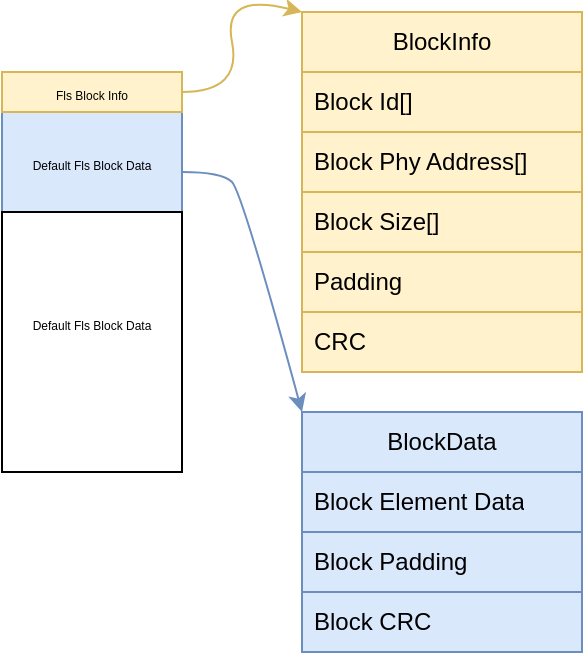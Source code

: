 <mxfile version="22.1.3" type="github">
  <diagram name="第 1 页" id="8-_o1X4CW5Anvpkq5qV0">
    <mxGraphModel dx="469" dy="299" grid="1" gridSize="10" guides="1" tooltips="1" connect="1" arrows="1" fold="1" page="1" pageScale="1" pageWidth="850" pageHeight="1100" math="0" shadow="0">
      <root>
        <mxCell id="0" />
        <mxCell id="1" parent="0" />
        <mxCell id="KvajiqOSdeMXq4DKSErc-1" value="" style="rounded=0;whiteSpace=wrap;html=1;fillColor=#dae8fc;strokeColor=#6c8ebf;" vertex="1" parent="1">
          <mxGeometry x="160" y="60" width="90" height="50" as="geometry" />
        </mxCell>
        <mxCell id="KvajiqOSdeMXq4DKSErc-2" value="" style="rounded=0;whiteSpace=wrap;html=1;" vertex="1" parent="1">
          <mxGeometry x="160" y="110" width="90" height="130" as="geometry" />
        </mxCell>
        <mxCell id="KvajiqOSdeMXq4DKSErc-4" value="" style="rounded=0;whiteSpace=wrap;html=1;fillColor=#fff2cc;strokeColor=#d6b656;" vertex="1" parent="1">
          <mxGeometry x="160" y="40" width="90" height="20" as="geometry" />
        </mxCell>
        <mxCell id="KvajiqOSdeMXq4DKSErc-6" value="&lt;font style=&quot;font-size: 6px;&quot;&gt;Fls Block Info&lt;/font&gt;" style="text;html=1;strokeColor=none;fillColor=none;align=center;verticalAlign=middle;whiteSpace=wrap;rounded=0;labelBackgroundColor=none;fontColor=default;" vertex="1" parent="1">
          <mxGeometry x="185" y="45" width="40" height="10" as="geometry" />
        </mxCell>
        <mxCell id="KvajiqOSdeMXq4DKSErc-7" value="&lt;font style=&quot;font-size: 6px;&quot;&gt;Default Fls Block Data&lt;/font&gt;" style="text;html=1;strokeColor=none;fillColor=none;align=center;verticalAlign=middle;whiteSpace=wrap;rounded=0;labelBackgroundColor=none;" vertex="1" parent="1">
          <mxGeometry x="160" y="80" width="90" height="10" as="geometry" />
        </mxCell>
        <mxCell id="KvajiqOSdeMXq4DKSErc-9" value="&lt;font style=&quot;font-size: 6px;&quot;&gt;Default Fls Block Data&lt;/font&gt;" style="text;html=1;strokeColor=none;fillColor=none;align=center;verticalAlign=middle;whiteSpace=wrap;rounded=0;labelBackgroundColor=none;" vertex="1" parent="1">
          <mxGeometry x="160" y="160" width="90" height="10" as="geometry" />
        </mxCell>
        <mxCell id="KvajiqOSdeMXq4DKSErc-11" value="BlockInfo" style="swimlane;fontStyle=0;childLayout=stackLayout;horizontal=1;startSize=30;horizontalStack=0;resizeParent=1;resizeParentMax=0;resizeLast=0;collapsible=1;marginBottom=0;whiteSpace=wrap;html=1;fillColor=#fff2cc;strokeColor=#d6b656;" vertex="1" parent="1">
          <mxGeometry x="310" y="10" width="140" height="180" as="geometry">
            <mxRectangle x="310" y="10" width="90" height="30" as="alternateBounds" />
          </mxGeometry>
        </mxCell>
        <mxCell id="KvajiqOSdeMXq4DKSErc-14" value="Block Id[]" style="text;strokeColor=#d6b656;fillColor=#fff2cc;align=left;verticalAlign=middle;spacingLeft=4;spacingRight=4;overflow=hidden;points=[[0,0.5],[1,0.5]];portConstraint=eastwest;rotatable=0;whiteSpace=wrap;html=1;" vertex="1" parent="KvajiqOSdeMXq4DKSErc-11">
          <mxGeometry y="30" width="140" height="30" as="geometry" />
        </mxCell>
        <mxCell id="KvajiqOSdeMXq4DKSErc-12" value="Block Phy Address[]" style="text;strokeColor=#d6b656;fillColor=#fff2cc;align=left;verticalAlign=middle;spacingLeft=4;spacingRight=4;overflow=hidden;points=[[0,0.5],[1,0.5]];portConstraint=eastwest;rotatable=0;whiteSpace=wrap;html=1;" vertex="1" parent="KvajiqOSdeMXq4DKSErc-11">
          <mxGeometry y="60" width="140" height="30" as="geometry" />
        </mxCell>
        <mxCell id="KvajiqOSdeMXq4DKSErc-13" value="Block Size[]" style="text;strokeColor=#d6b656;fillColor=#fff2cc;align=left;verticalAlign=middle;spacingLeft=4;spacingRight=4;overflow=hidden;points=[[0,0.5],[1,0.5]];portConstraint=eastwest;rotatable=0;whiteSpace=wrap;html=1;" vertex="1" parent="KvajiqOSdeMXq4DKSErc-11">
          <mxGeometry y="90" width="140" height="30" as="geometry" />
        </mxCell>
        <mxCell id="KvajiqOSdeMXq4DKSErc-23" value="Padding" style="text;strokeColor=#d6b656;fillColor=#fff2cc;align=left;verticalAlign=middle;spacingLeft=4;spacingRight=4;overflow=hidden;points=[[0,0.5],[1,0.5]];portConstraint=eastwest;rotatable=0;whiteSpace=wrap;html=1;" vertex="1" parent="KvajiqOSdeMXq4DKSErc-11">
          <mxGeometry y="120" width="140" height="30" as="geometry" />
        </mxCell>
        <mxCell id="KvajiqOSdeMXq4DKSErc-25" value="CRC" style="text;strokeColor=#d6b656;fillColor=#fff2cc;align=left;verticalAlign=middle;spacingLeft=4;spacingRight=4;overflow=hidden;points=[[0,0.5],[1,0.5]];portConstraint=eastwest;rotatable=0;whiteSpace=wrap;html=1;" vertex="1" parent="KvajiqOSdeMXq4DKSErc-11">
          <mxGeometry y="150" width="140" height="30" as="geometry" />
        </mxCell>
        <mxCell id="KvajiqOSdeMXq4DKSErc-16" value="BlockData" style="swimlane;fontStyle=0;childLayout=stackLayout;horizontal=1;startSize=30;horizontalStack=0;resizeParent=1;resizeParentMax=0;resizeLast=0;collapsible=1;marginBottom=0;whiteSpace=wrap;html=1;fillColor=#dae8fc;strokeColor=#6c8ebf;" vertex="1" parent="1">
          <mxGeometry x="310" y="210" width="140" height="120" as="geometry">
            <mxRectangle x="310" y="130" width="90" height="30" as="alternateBounds" />
          </mxGeometry>
        </mxCell>
        <mxCell id="KvajiqOSdeMXq4DKSErc-17" value="Block Element Data" style="text;strokeColor=#6c8ebf;fillColor=#dae8fc;align=left;verticalAlign=middle;spacingLeft=4;spacingRight=4;overflow=hidden;points=[[0,0.5],[1,0.5]];portConstraint=eastwest;rotatable=0;whiteSpace=wrap;html=1;" vertex="1" parent="KvajiqOSdeMXq4DKSErc-16">
          <mxGeometry y="30" width="140" height="30" as="geometry" />
        </mxCell>
        <mxCell id="KvajiqOSdeMXq4DKSErc-22" value="Block Padding" style="text;strokeColor=#6c8ebf;fillColor=#dae8fc;align=left;verticalAlign=middle;spacingLeft=4;spacingRight=4;overflow=hidden;points=[[0,0.5],[1,0.5]];portConstraint=eastwest;rotatable=0;whiteSpace=wrap;html=1;" vertex="1" parent="KvajiqOSdeMXq4DKSErc-16">
          <mxGeometry y="60" width="140" height="30" as="geometry" />
        </mxCell>
        <mxCell id="KvajiqOSdeMXq4DKSErc-18" value="Block CRC" style="text;strokeColor=#6c8ebf;fillColor=#dae8fc;align=left;verticalAlign=middle;spacingLeft=4;spacingRight=4;overflow=hidden;points=[[0,0.5],[1,0.5]];portConstraint=eastwest;rotatable=0;whiteSpace=wrap;html=1;" vertex="1" parent="KvajiqOSdeMXq4DKSErc-16">
          <mxGeometry y="90" width="140" height="30" as="geometry" />
        </mxCell>
        <mxCell id="KvajiqOSdeMXq4DKSErc-20" value="" style="curved=1;endArrow=classic;html=1;rounded=0;entryX=0;entryY=0;entryDx=0;entryDy=0;fillColor=#fff2cc;strokeColor=#d6b656;" edge="1" parent="1" target="KvajiqOSdeMXq4DKSErc-11">
          <mxGeometry width="50" height="50" relative="1" as="geometry">
            <mxPoint x="250" y="50" as="sourcePoint" />
            <mxPoint x="300" as="targetPoint" />
            <Array as="points">
              <mxPoint x="280" y="50" />
              <mxPoint x="270" />
            </Array>
          </mxGeometry>
        </mxCell>
        <mxCell id="KvajiqOSdeMXq4DKSErc-21" value="" style="curved=1;endArrow=classic;html=1;rounded=0;entryX=0;entryY=0;entryDx=0;entryDy=0;fillColor=#dae8fc;strokeColor=#6c8ebf;" edge="1" parent="1" target="KvajiqOSdeMXq4DKSErc-16">
          <mxGeometry width="50" height="50" relative="1" as="geometry">
            <mxPoint x="250" y="90" as="sourcePoint" />
            <mxPoint x="300" y="40" as="targetPoint" />
            <Array as="points">
              <mxPoint x="270" y="90" />
              <mxPoint x="280" y="100" />
            </Array>
          </mxGeometry>
        </mxCell>
      </root>
    </mxGraphModel>
  </diagram>
</mxfile>

